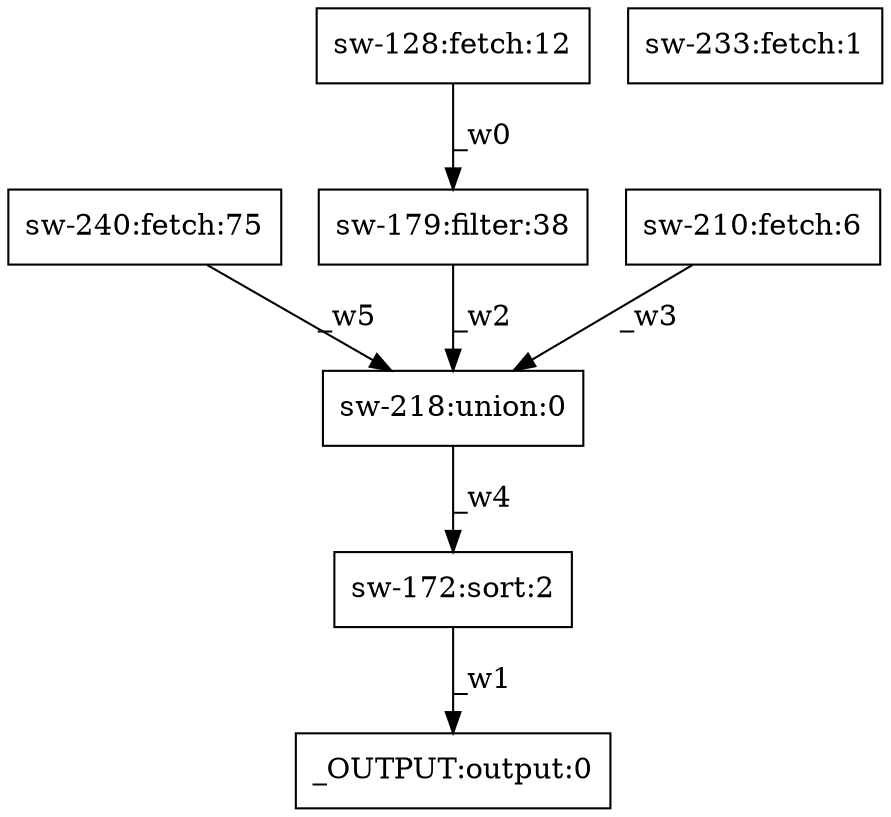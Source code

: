 digraph test1 { node [shape=box] "_OUTPUT" [label="_OUTPUT:output:0"];"sw-240" [label="sw-240:fetch:75"];"sw-218" [label="sw-218:union:0"];"sw-179" [label="sw-179:filter:38"];"sw-128" [label="sw-128:fetch:12"];"sw-210" [label="sw-210:fetch:6"];"sw-172" [label="sw-172:sort:2"];"sw-233" [label="sw-233:fetch:1"];"sw-128" -> "sw-179" [label="_w0"];"sw-172" -> "_OUTPUT" [label="_w1"];"sw-179" -> "sw-218" [label="_w2"];"sw-210" -> "sw-218" [label="_w3"];"sw-218" -> "sw-172" [label="_w4"];"sw-240" -> "sw-218" [label="_w5"];}